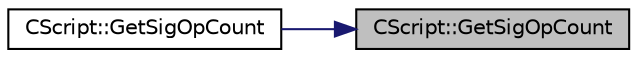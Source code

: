 digraph "CScript::GetSigOpCount"
{
 // LATEX_PDF_SIZE
  edge [fontname="Helvetica",fontsize="10",labelfontname="Helvetica",labelfontsize="10"];
  node [fontname="Helvetica",fontsize="10",shape=record];
  rankdir="RL";
  Node3 [label="CScript::GetSigOpCount",height=0.2,width=0.4,color="black", fillcolor="grey75", style="filled", fontcolor="black",tooltip=" "];
  Node3 -> Node4 [dir="back",color="midnightblue",fontsize="10",style="solid",fontname="Helvetica"];
  Node4 [label="CScript::GetSigOpCount",height=0.2,width=0.4,color="black", fillcolor="white", style="filled",URL="$class_c_script.html#ab2fc38465955bb6688d204036633ee85",tooltip=" "];
}
